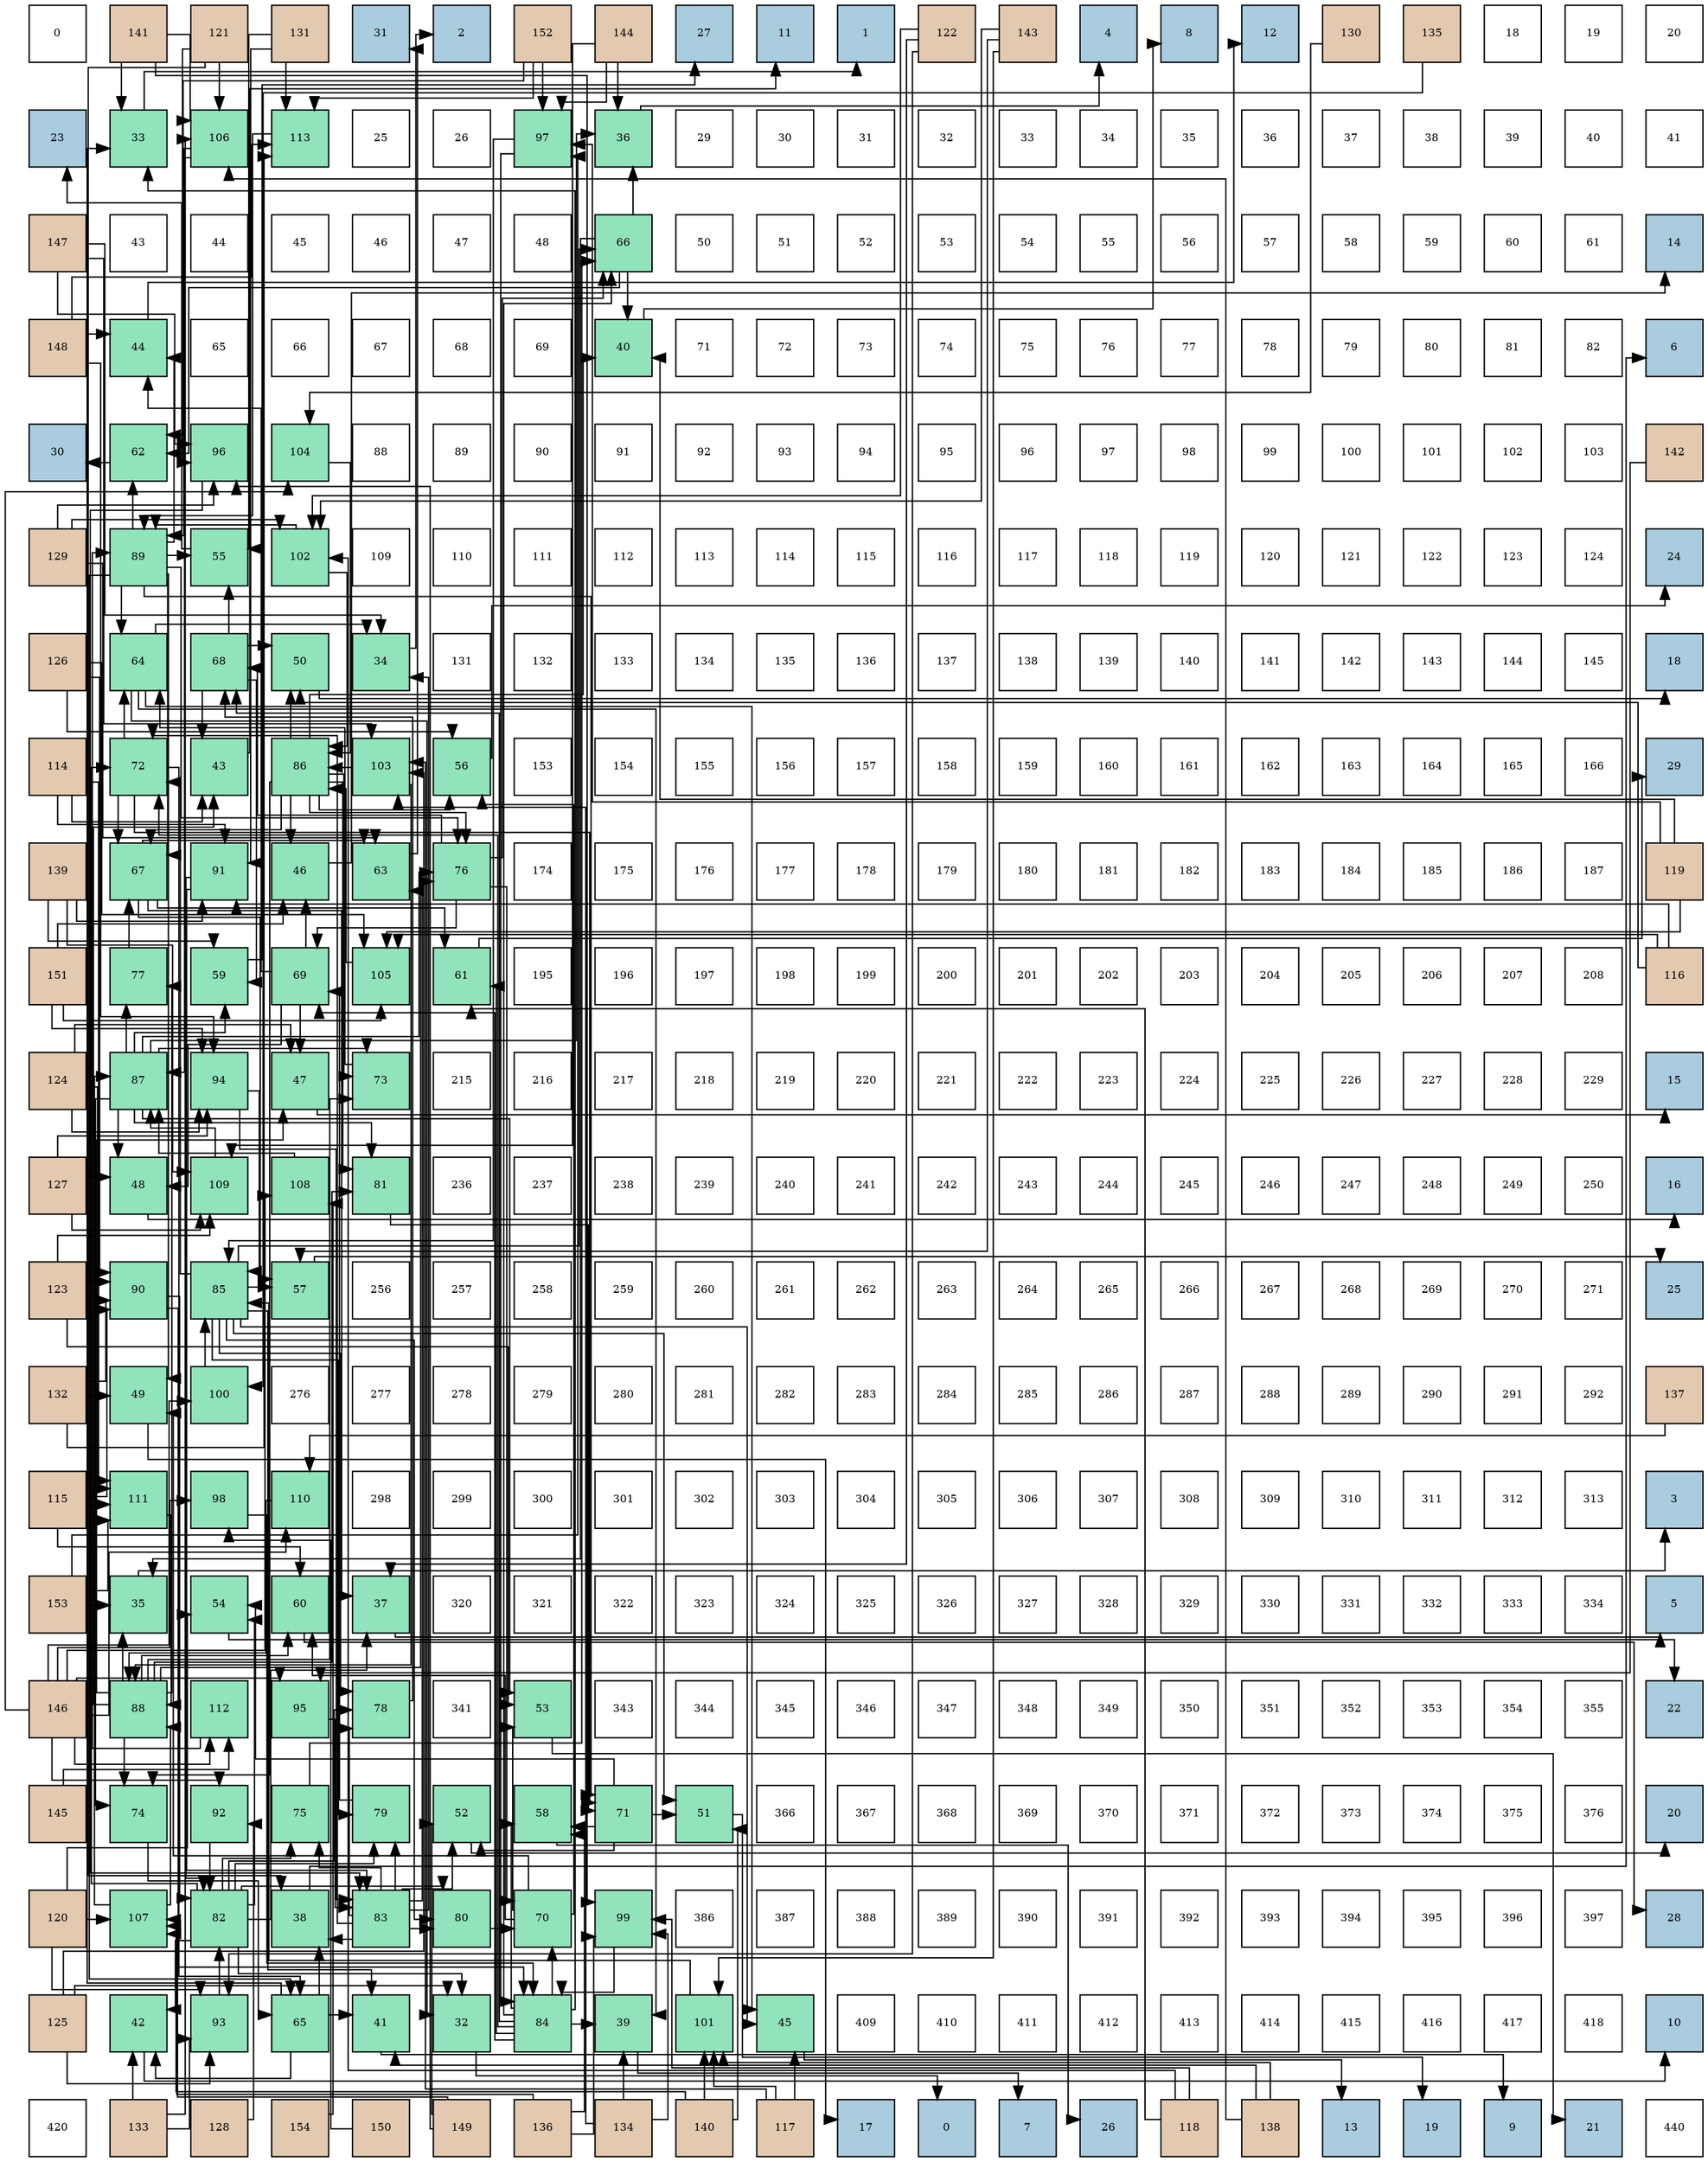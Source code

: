 digraph layout{
 rankdir=TB;
 splines=ortho;
 node [style=filled shape=square fixedsize=true width=0.6];
0[label="0", fontsize=8, fillcolor="#ffffff"];
1[label="141", fontsize=8, fillcolor="#e3c9af"];
2[label="121", fontsize=8, fillcolor="#e3c9af"];
3[label="131", fontsize=8, fillcolor="#e3c9af"];
4[label="31", fontsize=8, fillcolor="#a9ccde"];
5[label="2", fontsize=8, fillcolor="#a9ccde"];
6[label="152", fontsize=8, fillcolor="#e3c9af"];
7[label="144", fontsize=8, fillcolor="#e3c9af"];
8[label="27", fontsize=8, fillcolor="#a9ccde"];
9[label="11", fontsize=8, fillcolor="#a9ccde"];
10[label="1", fontsize=8, fillcolor="#a9ccde"];
11[label="122", fontsize=8, fillcolor="#e3c9af"];
12[label="143", fontsize=8, fillcolor="#e3c9af"];
13[label="4", fontsize=8, fillcolor="#a9ccde"];
14[label="8", fontsize=8, fillcolor="#a9ccde"];
15[label="12", fontsize=8, fillcolor="#a9ccde"];
16[label="130", fontsize=8, fillcolor="#e3c9af"];
17[label="135", fontsize=8, fillcolor="#e3c9af"];
18[label="18", fontsize=8, fillcolor="#ffffff"];
19[label="19", fontsize=8, fillcolor="#ffffff"];
20[label="20", fontsize=8, fillcolor="#ffffff"];
21[label="23", fontsize=8, fillcolor="#a9ccde"];
22[label="33", fontsize=8, fillcolor="#91e3bb"];
23[label="106", fontsize=8, fillcolor="#91e3bb"];
24[label="113", fontsize=8, fillcolor="#91e3bb"];
25[label="25", fontsize=8, fillcolor="#ffffff"];
26[label="26", fontsize=8, fillcolor="#ffffff"];
27[label="97", fontsize=8, fillcolor="#91e3bb"];
28[label="36", fontsize=8, fillcolor="#91e3bb"];
29[label="29", fontsize=8, fillcolor="#ffffff"];
30[label="30", fontsize=8, fillcolor="#ffffff"];
31[label="31", fontsize=8, fillcolor="#ffffff"];
32[label="32", fontsize=8, fillcolor="#ffffff"];
33[label="33", fontsize=8, fillcolor="#ffffff"];
34[label="34", fontsize=8, fillcolor="#ffffff"];
35[label="35", fontsize=8, fillcolor="#ffffff"];
36[label="36", fontsize=8, fillcolor="#ffffff"];
37[label="37", fontsize=8, fillcolor="#ffffff"];
38[label="38", fontsize=8, fillcolor="#ffffff"];
39[label="39", fontsize=8, fillcolor="#ffffff"];
40[label="40", fontsize=8, fillcolor="#ffffff"];
41[label="41", fontsize=8, fillcolor="#ffffff"];
42[label="147", fontsize=8, fillcolor="#e3c9af"];
43[label="43", fontsize=8, fillcolor="#ffffff"];
44[label="44", fontsize=8, fillcolor="#ffffff"];
45[label="45", fontsize=8, fillcolor="#ffffff"];
46[label="46", fontsize=8, fillcolor="#ffffff"];
47[label="47", fontsize=8, fillcolor="#ffffff"];
48[label="48", fontsize=8, fillcolor="#ffffff"];
49[label="66", fontsize=8, fillcolor="#91e3bb"];
50[label="50", fontsize=8, fillcolor="#ffffff"];
51[label="51", fontsize=8, fillcolor="#ffffff"];
52[label="52", fontsize=8, fillcolor="#ffffff"];
53[label="53", fontsize=8, fillcolor="#ffffff"];
54[label="54", fontsize=8, fillcolor="#ffffff"];
55[label="55", fontsize=8, fillcolor="#ffffff"];
56[label="56", fontsize=8, fillcolor="#ffffff"];
57[label="57", fontsize=8, fillcolor="#ffffff"];
58[label="58", fontsize=8, fillcolor="#ffffff"];
59[label="59", fontsize=8, fillcolor="#ffffff"];
60[label="60", fontsize=8, fillcolor="#ffffff"];
61[label="61", fontsize=8, fillcolor="#ffffff"];
62[label="14", fontsize=8, fillcolor="#a9ccde"];
63[label="148", fontsize=8, fillcolor="#e3c9af"];
64[label="44", fontsize=8, fillcolor="#91e3bb"];
65[label="65", fontsize=8, fillcolor="#ffffff"];
66[label="66", fontsize=8, fillcolor="#ffffff"];
67[label="67", fontsize=8, fillcolor="#ffffff"];
68[label="68", fontsize=8, fillcolor="#ffffff"];
69[label="69", fontsize=8, fillcolor="#ffffff"];
70[label="40", fontsize=8, fillcolor="#91e3bb"];
71[label="71", fontsize=8, fillcolor="#ffffff"];
72[label="72", fontsize=8, fillcolor="#ffffff"];
73[label="73", fontsize=8, fillcolor="#ffffff"];
74[label="74", fontsize=8, fillcolor="#ffffff"];
75[label="75", fontsize=8, fillcolor="#ffffff"];
76[label="76", fontsize=8, fillcolor="#ffffff"];
77[label="77", fontsize=8, fillcolor="#ffffff"];
78[label="78", fontsize=8, fillcolor="#ffffff"];
79[label="79", fontsize=8, fillcolor="#ffffff"];
80[label="80", fontsize=8, fillcolor="#ffffff"];
81[label="81", fontsize=8, fillcolor="#ffffff"];
82[label="82", fontsize=8, fillcolor="#ffffff"];
83[label="6", fontsize=8, fillcolor="#a9ccde"];
84[label="30", fontsize=8, fillcolor="#a9ccde"];
85[label="62", fontsize=8, fillcolor="#91e3bb"];
86[label="96", fontsize=8, fillcolor="#91e3bb"];
87[label="104", fontsize=8, fillcolor="#91e3bb"];
88[label="88", fontsize=8, fillcolor="#ffffff"];
89[label="89", fontsize=8, fillcolor="#ffffff"];
90[label="90", fontsize=8, fillcolor="#ffffff"];
91[label="91", fontsize=8, fillcolor="#ffffff"];
92[label="92", fontsize=8, fillcolor="#ffffff"];
93[label="93", fontsize=8, fillcolor="#ffffff"];
94[label="94", fontsize=8, fillcolor="#ffffff"];
95[label="95", fontsize=8, fillcolor="#ffffff"];
96[label="96", fontsize=8, fillcolor="#ffffff"];
97[label="97", fontsize=8, fillcolor="#ffffff"];
98[label="98", fontsize=8, fillcolor="#ffffff"];
99[label="99", fontsize=8, fillcolor="#ffffff"];
100[label="100", fontsize=8, fillcolor="#ffffff"];
101[label="101", fontsize=8, fillcolor="#ffffff"];
102[label="102", fontsize=8, fillcolor="#ffffff"];
103[label="103", fontsize=8, fillcolor="#ffffff"];
104[label="142", fontsize=8, fillcolor="#e3c9af"];
105[label="129", fontsize=8, fillcolor="#e3c9af"];
106[label="89", fontsize=8, fillcolor="#91e3bb"];
107[label="55", fontsize=8, fillcolor="#91e3bb"];
108[label="102", fontsize=8, fillcolor="#91e3bb"];
109[label="109", fontsize=8, fillcolor="#ffffff"];
110[label="110", fontsize=8, fillcolor="#ffffff"];
111[label="111", fontsize=8, fillcolor="#ffffff"];
112[label="112", fontsize=8, fillcolor="#ffffff"];
113[label="113", fontsize=8, fillcolor="#ffffff"];
114[label="114", fontsize=8, fillcolor="#ffffff"];
115[label="115", fontsize=8, fillcolor="#ffffff"];
116[label="116", fontsize=8, fillcolor="#ffffff"];
117[label="117", fontsize=8, fillcolor="#ffffff"];
118[label="118", fontsize=8, fillcolor="#ffffff"];
119[label="119", fontsize=8, fillcolor="#ffffff"];
120[label="120", fontsize=8, fillcolor="#ffffff"];
121[label="121", fontsize=8, fillcolor="#ffffff"];
122[label="122", fontsize=8, fillcolor="#ffffff"];
123[label="123", fontsize=8, fillcolor="#ffffff"];
124[label="124", fontsize=8, fillcolor="#ffffff"];
125[label="24", fontsize=8, fillcolor="#a9ccde"];
126[label="126", fontsize=8, fillcolor="#e3c9af"];
127[label="64", fontsize=8, fillcolor="#91e3bb"];
128[label="68", fontsize=8, fillcolor="#91e3bb"];
129[label="50", fontsize=8, fillcolor="#91e3bb"];
130[label="34", fontsize=8, fillcolor="#91e3bb"];
131[label="131", fontsize=8, fillcolor="#ffffff"];
132[label="132", fontsize=8, fillcolor="#ffffff"];
133[label="133", fontsize=8, fillcolor="#ffffff"];
134[label="134", fontsize=8, fillcolor="#ffffff"];
135[label="135", fontsize=8, fillcolor="#ffffff"];
136[label="136", fontsize=8, fillcolor="#ffffff"];
137[label="137", fontsize=8, fillcolor="#ffffff"];
138[label="138", fontsize=8, fillcolor="#ffffff"];
139[label="139", fontsize=8, fillcolor="#ffffff"];
140[label="140", fontsize=8, fillcolor="#ffffff"];
141[label="141", fontsize=8, fillcolor="#ffffff"];
142[label="142", fontsize=8, fillcolor="#ffffff"];
143[label="143", fontsize=8, fillcolor="#ffffff"];
144[label="144", fontsize=8, fillcolor="#ffffff"];
145[label="145", fontsize=8, fillcolor="#ffffff"];
146[label="18", fontsize=8, fillcolor="#a9ccde"];
147[label="114", fontsize=8, fillcolor="#e3c9af"];
148[label="72", fontsize=8, fillcolor="#91e3bb"];
149[label="43", fontsize=8, fillcolor="#91e3bb"];
150[label="86", fontsize=8, fillcolor="#91e3bb"];
151[label="103", fontsize=8, fillcolor="#91e3bb"];
152[label="56", fontsize=8, fillcolor="#91e3bb"];
153[label="153", fontsize=8, fillcolor="#ffffff"];
154[label="154", fontsize=8, fillcolor="#ffffff"];
155[label="155", fontsize=8, fillcolor="#ffffff"];
156[label="156", fontsize=8, fillcolor="#ffffff"];
157[label="157", fontsize=8, fillcolor="#ffffff"];
158[label="158", fontsize=8, fillcolor="#ffffff"];
159[label="159", fontsize=8, fillcolor="#ffffff"];
160[label="160", fontsize=8, fillcolor="#ffffff"];
161[label="161", fontsize=8, fillcolor="#ffffff"];
162[label="162", fontsize=8, fillcolor="#ffffff"];
163[label="163", fontsize=8, fillcolor="#ffffff"];
164[label="164", fontsize=8, fillcolor="#ffffff"];
165[label="165", fontsize=8, fillcolor="#ffffff"];
166[label="166", fontsize=8, fillcolor="#ffffff"];
167[label="29", fontsize=8, fillcolor="#a9ccde"];
168[label="139", fontsize=8, fillcolor="#e3c9af"];
169[label="67", fontsize=8, fillcolor="#91e3bb"];
170[label="91", fontsize=8, fillcolor="#91e3bb"];
171[label="46", fontsize=8, fillcolor="#91e3bb"];
172[label="63", fontsize=8, fillcolor="#91e3bb"];
173[label="76", fontsize=8, fillcolor="#91e3bb"];
174[label="174", fontsize=8, fillcolor="#ffffff"];
175[label="175", fontsize=8, fillcolor="#ffffff"];
176[label="176", fontsize=8, fillcolor="#ffffff"];
177[label="177", fontsize=8, fillcolor="#ffffff"];
178[label="178", fontsize=8, fillcolor="#ffffff"];
179[label="179", fontsize=8, fillcolor="#ffffff"];
180[label="180", fontsize=8, fillcolor="#ffffff"];
181[label="181", fontsize=8, fillcolor="#ffffff"];
182[label="182", fontsize=8, fillcolor="#ffffff"];
183[label="183", fontsize=8, fillcolor="#ffffff"];
184[label="184", fontsize=8, fillcolor="#ffffff"];
185[label="185", fontsize=8, fillcolor="#ffffff"];
186[label="186", fontsize=8, fillcolor="#ffffff"];
187[label="187", fontsize=8, fillcolor="#ffffff"];
188[label="119", fontsize=8, fillcolor="#e3c9af"];
189[label="151", fontsize=8, fillcolor="#e3c9af"];
190[label="77", fontsize=8, fillcolor="#91e3bb"];
191[label="59", fontsize=8, fillcolor="#91e3bb"];
192[label="69", fontsize=8, fillcolor="#91e3bb"];
193[label="105", fontsize=8, fillcolor="#91e3bb"];
194[label="61", fontsize=8, fillcolor="#91e3bb"];
195[label="195", fontsize=8, fillcolor="#ffffff"];
196[label="196", fontsize=8, fillcolor="#ffffff"];
197[label="197", fontsize=8, fillcolor="#ffffff"];
198[label="198", fontsize=8, fillcolor="#ffffff"];
199[label="199", fontsize=8, fillcolor="#ffffff"];
200[label="200", fontsize=8, fillcolor="#ffffff"];
201[label="201", fontsize=8, fillcolor="#ffffff"];
202[label="202", fontsize=8, fillcolor="#ffffff"];
203[label="203", fontsize=8, fillcolor="#ffffff"];
204[label="204", fontsize=8, fillcolor="#ffffff"];
205[label="205", fontsize=8, fillcolor="#ffffff"];
206[label="206", fontsize=8, fillcolor="#ffffff"];
207[label="207", fontsize=8, fillcolor="#ffffff"];
208[label="208", fontsize=8, fillcolor="#ffffff"];
209[label="116", fontsize=8, fillcolor="#e3c9af"];
210[label="124", fontsize=8, fillcolor="#e3c9af"];
211[label="87", fontsize=8, fillcolor="#91e3bb"];
212[label="94", fontsize=8, fillcolor="#91e3bb"];
213[label="47", fontsize=8, fillcolor="#91e3bb"];
214[label="73", fontsize=8, fillcolor="#91e3bb"];
215[label="215", fontsize=8, fillcolor="#ffffff"];
216[label="216", fontsize=8, fillcolor="#ffffff"];
217[label="217", fontsize=8, fillcolor="#ffffff"];
218[label="218", fontsize=8, fillcolor="#ffffff"];
219[label="219", fontsize=8, fillcolor="#ffffff"];
220[label="220", fontsize=8, fillcolor="#ffffff"];
221[label="221", fontsize=8, fillcolor="#ffffff"];
222[label="222", fontsize=8, fillcolor="#ffffff"];
223[label="223", fontsize=8, fillcolor="#ffffff"];
224[label="224", fontsize=8, fillcolor="#ffffff"];
225[label="225", fontsize=8, fillcolor="#ffffff"];
226[label="226", fontsize=8, fillcolor="#ffffff"];
227[label="227", fontsize=8, fillcolor="#ffffff"];
228[label="228", fontsize=8, fillcolor="#ffffff"];
229[label="229", fontsize=8, fillcolor="#ffffff"];
230[label="15", fontsize=8, fillcolor="#a9ccde"];
231[label="127", fontsize=8, fillcolor="#e3c9af"];
232[label="48", fontsize=8, fillcolor="#91e3bb"];
233[label="109", fontsize=8, fillcolor="#91e3bb"];
234[label="108", fontsize=8, fillcolor="#91e3bb"];
235[label="81", fontsize=8, fillcolor="#91e3bb"];
236[label="236", fontsize=8, fillcolor="#ffffff"];
237[label="237", fontsize=8, fillcolor="#ffffff"];
238[label="238", fontsize=8, fillcolor="#ffffff"];
239[label="239", fontsize=8, fillcolor="#ffffff"];
240[label="240", fontsize=8, fillcolor="#ffffff"];
241[label="241", fontsize=8, fillcolor="#ffffff"];
242[label="242", fontsize=8, fillcolor="#ffffff"];
243[label="243", fontsize=8, fillcolor="#ffffff"];
244[label="244", fontsize=8, fillcolor="#ffffff"];
245[label="245", fontsize=8, fillcolor="#ffffff"];
246[label="246", fontsize=8, fillcolor="#ffffff"];
247[label="247", fontsize=8, fillcolor="#ffffff"];
248[label="248", fontsize=8, fillcolor="#ffffff"];
249[label="249", fontsize=8, fillcolor="#ffffff"];
250[label="250", fontsize=8, fillcolor="#ffffff"];
251[label="16", fontsize=8, fillcolor="#a9ccde"];
252[label="123", fontsize=8, fillcolor="#e3c9af"];
253[label="90", fontsize=8, fillcolor="#91e3bb"];
254[label="85", fontsize=8, fillcolor="#91e3bb"];
255[label="57", fontsize=8, fillcolor="#91e3bb"];
256[label="256", fontsize=8, fillcolor="#ffffff"];
257[label="257", fontsize=8, fillcolor="#ffffff"];
258[label="258", fontsize=8, fillcolor="#ffffff"];
259[label="259", fontsize=8, fillcolor="#ffffff"];
260[label="260", fontsize=8, fillcolor="#ffffff"];
261[label="261", fontsize=8, fillcolor="#ffffff"];
262[label="262", fontsize=8, fillcolor="#ffffff"];
263[label="263", fontsize=8, fillcolor="#ffffff"];
264[label="264", fontsize=8, fillcolor="#ffffff"];
265[label="265", fontsize=8, fillcolor="#ffffff"];
266[label="266", fontsize=8, fillcolor="#ffffff"];
267[label="267", fontsize=8, fillcolor="#ffffff"];
268[label="268", fontsize=8, fillcolor="#ffffff"];
269[label="269", fontsize=8, fillcolor="#ffffff"];
270[label="270", fontsize=8, fillcolor="#ffffff"];
271[label="271", fontsize=8, fillcolor="#ffffff"];
272[label="25", fontsize=8, fillcolor="#a9ccde"];
273[label="132", fontsize=8, fillcolor="#e3c9af"];
274[label="49", fontsize=8, fillcolor="#91e3bb"];
275[label="100", fontsize=8, fillcolor="#91e3bb"];
276[label="276", fontsize=8, fillcolor="#ffffff"];
277[label="277", fontsize=8, fillcolor="#ffffff"];
278[label="278", fontsize=8, fillcolor="#ffffff"];
279[label="279", fontsize=8, fillcolor="#ffffff"];
280[label="280", fontsize=8, fillcolor="#ffffff"];
281[label="281", fontsize=8, fillcolor="#ffffff"];
282[label="282", fontsize=8, fillcolor="#ffffff"];
283[label="283", fontsize=8, fillcolor="#ffffff"];
284[label="284", fontsize=8, fillcolor="#ffffff"];
285[label="285", fontsize=8, fillcolor="#ffffff"];
286[label="286", fontsize=8, fillcolor="#ffffff"];
287[label="287", fontsize=8, fillcolor="#ffffff"];
288[label="288", fontsize=8, fillcolor="#ffffff"];
289[label="289", fontsize=8, fillcolor="#ffffff"];
290[label="290", fontsize=8, fillcolor="#ffffff"];
291[label="291", fontsize=8, fillcolor="#ffffff"];
292[label="292", fontsize=8, fillcolor="#ffffff"];
293[label="137", fontsize=8, fillcolor="#e3c9af"];
294[label="115", fontsize=8, fillcolor="#e3c9af"];
295[label="111", fontsize=8, fillcolor="#91e3bb"];
296[label="98", fontsize=8, fillcolor="#91e3bb"];
297[label="110", fontsize=8, fillcolor="#91e3bb"];
298[label="298", fontsize=8, fillcolor="#ffffff"];
299[label="299", fontsize=8, fillcolor="#ffffff"];
300[label="300", fontsize=8, fillcolor="#ffffff"];
301[label="301", fontsize=8, fillcolor="#ffffff"];
302[label="302", fontsize=8, fillcolor="#ffffff"];
303[label="303", fontsize=8, fillcolor="#ffffff"];
304[label="304", fontsize=8, fillcolor="#ffffff"];
305[label="305", fontsize=8, fillcolor="#ffffff"];
306[label="306", fontsize=8, fillcolor="#ffffff"];
307[label="307", fontsize=8, fillcolor="#ffffff"];
308[label="308", fontsize=8, fillcolor="#ffffff"];
309[label="309", fontsize=8, fillcolor="#ffffff"];
310[label="310", fontsize=8, fillcolor="#ffffff"];
311[label="311", fontsize=8, fillcolor="#ffffff"];
312[label="312", fontsize=8, fillcolor="#ffffff"];
313[label="313", fontsize=8, fillcolor="#ffffff"];
314[label="3", fontsize=8, fillcolor="#a9ccde"];
315[label="153", fontsize=8, fillcolor="#e3c9af"];
316[label="35", fontsize=8, fillcolor="#91e3bb"];
317[label="54", fontsize=8, fillcolor="#91e3bb"];
318[label="60", fontsize=8, fillcolor="#91e3bb"];
319[label="37", fontsize=8, fillcolor="#91e3bb"];
320[label="320", fontsize=8, fillcolor="#ffffff"];
321[label="321", fontsize=8, fillcolor="#ffffff"];
322[label="322", fontsize=8, fillcolor="#ffffff"];
323[label="323", fontsize=8, fillcolor="#ffffff"];
324[label="324", fontsize=8, fillcolor="#ffffff"];
325[label="325", fontsize=8, fillcolor="#ffffff"];
326[label="326", fontsize=8, fillcolor="#ffffff"];
327[label="327", fontsize=8, fillcolor="#ffffff"];
328[label="328", fontsize=8, fillcolor="#ffffff"];
329[label="329", fontsize=8, fillcolor="#ffffff"];
330[label="330", fontsize=8, fillcolor="#ffffff"];
331[label="331", fontsize=8, fillcolor="#ffffff"];
332[label="332", fontsize=8, fillcolor="#ffffff"];
333[label="333", fontsize=8, fillcolor="#ffffff"];
334[label="334", fontsize=8, fillcolor="#ffffff"];
335[label="5", fontsize=8, fillcolor="#a9ccde"];
336[label="146", fontsize=8, fillcolor="#e3c9af"];
337[label="88", fontsize=8, fillcolor="#91e3bb"];
338[label="112", fontsize=8, fillcolor="#91e3bb"];
339[label="95", fontsize=8, fillcolor="#91e3bb"];
340[label="78", fontsize=8, fillcolor="#91e3bb"];
341[label="341", fontsize=8, fillcolor="#ffffff"];
342[label="53", fontsize=8, fillcolor="#91e3bb"];
343[label="343", fontsize=8, fillcolor="#ffffff"];
344[label="344", fontsize=8, fillcolor="#ffffff"];
345[label="345", fontsize=8, fillcolor="#ffffff"];
346[label="346", fontsize=8, fillcolor="#ffffff"];
347[label="347", fontsize=8, fillcolor="#ffffff"];
348[label="348", fontsize=8, fillcolor="#ffffff"];
349[label="349", fontsize=8, fillcolor="#ffffff"];
350[label="350", fontsize=8, fillcolor="#ffffff"];
351[label="351", fontsize=8, fillcolor="#ffffff"];
352[label="352", fontsize=8, fillcolor="#ffffff"];
353[label="353", fontsize=8, fillcolor="#ffffff"];
354[label="354", fontsize=8, fillcolor="#ffffff"];
355[label="355", fontsize=8, fillcolor="#ffffff"];
356[label="22", fontsize=8, fillcolor="#a9ccde"];
357[label="145", fontsize=8, fillcolor="#e3c9af"];
358[label="74", fontsize=8, fillcolor="#91e3bb"];
359[label="92", fontsize=8, fillcolor="#91e3bb"];
360[label="75", fontsize=8, fillcolor="#91e3bb"];
361[label="79", fontsize=8, fillcolor="#91e3bb"];
362[label="52", fontsize=8, fillcolor="#91e3bb"];
363[label="58", fontsize=8, fillcolor="#91e3bb"];
364[label="71", fontsize=8, fillcolor="#91e3bb"];
365[label="51", fontsize=8, fillcolor="#91e3bb"];
366[label="366", fontsize=8, fillcolor="#ffffff"];
367[label="367", fontsize=8, fillcolor="#ffffff"];
368[label="368", fontsize=8, fillcolor="#ffffff"];
369[label="369", fontsize=8, fillcolor="#ffffff"];
370[label="370", fontsize=8, fillcolor="#ffffff"];
371[label="371", fontsize=8, fillcolor="#ffffff"];
372[label="372", fontsize=8, fillcolor="#ffffff"];
373[label="373", fontsize=8, fillcolor="#ffffff"];
374[label="374", fontsize=8, fillcolor="#ffffff"];
375[label="375", fontsize=8, fillcolor="#ffffff"];
376[label="376", fontsize=8, fillcolor="#ffffff"];
377[label="20", fontsize=8, fillcolor="#a9ccde"];
378[label="120", fontsize=8, fillcolor="#e3c9af"];
379[label="107", fontsize=8, fillcolor="#91e3bb"];
380[label="82", fontsize=8, fillcolor="#91e3bb"];
381[label="38", fontsize=8, fillcolor="#91e3bb"];
382[label="83", fontsize=8, fillcolor="#91e3bb"];
383[label="80", fontsize=8, fillcolor="#91e3bb"];
384[label="70", fontsize=8, fillcolor="#91e3bb"];
385[label="99", fontsize=8, fillcolor="#91e3bb"];
386[label="386", fontsize=8, fillcolor="#ffffff"];
387[label="387", fontsize=8, fillcolor="#ffffff"];
388[label="388", fontsize=8, fillcolor="#ffffff"];
389[label="389", fontsize=8, fillcolor="#ffffff"];
390[label="390", fontsize=8, fillcolor="#ffffff"];
391[label="391", fontsize=8, fillcolor="#ffffff"];
392[label="392", fontsize=8, fillcolor="#ffffff"];
393[label="393", fontsize=8, fillcolor="#ffffff"];
394[label="394", fontsize=8, fillcolor="#ffffff"];
395[label="395", fontsize=8, fillcolor="#ffffff"];
396[label="396", fontsize=8, fillcolor="#ffffff"];
397[label="397", fontsize=8, fillcolor="#ffffff"];
398[label="28", fontsize=8, fillcolor="#a9ccde"];
399[label="125", fontsize=8, fillcolor="#e3c9af"];
400[label="42", fontsize=8, fillcolor="#91e3bb"];
401[label="93", fontsize=8, fillcolor="#91e3bb"];
402[label="65", fontsize=8, fillcolor="#91e3bb"];
403[label="41", fontsize=8, fillcolor="#91e3bb"];
404[label="32", fontsize=8, fillcolor="#91e3bb"];
405[label="84", fontsize=8, fillcolor="#91e3bb"];
406[label="39", fontsize=8, fillcolor="#91e3bb"];
407[label="101", fontsize=8, fillcolor="#91e3bb"];
408[label="45", fontsize=8, fillcolor="#91e3bb"];
409[label="409", fontsize=8, fillcolor="#ffffff"];
410[label="410", fontsize=8, fillcolor="#ffffff"];
411[label="411", fontsize=8, fillcolor="#ffffff"];
412[label="412", fontsize=8, fillcolor="#ffffff"];
413[label="413", fontsize=8, fillcolor="#ffffff"];
414[label="414", fontsize=8, fillcolor="#ffffff"];
415[label="415", fontsize=8, fillcolor="#ffffff"];
416[label="416", fontsize=8, fillcolor="#ffffff"];
417[label="417", fontsize=8, fillcolor="#ffffff"];
418[label="418", fontsize=8, fillcolor="#ffffff"];
419[label="10", fontsize=8, fillcolor="#a9ccde"];
420[label="420", fontsize=8, fillcolor="#ffffff"];
421[label="133", fontsize=8, fillcolor="#e3c9af"];
422[label="128", fontsize=8, fillcolor="#e3c9af"];
423[label="154", fontsize=8, fillcolor="#e3c9af"];
424[label="150", fontsize=8, fillcolor="#e3c9af"];
425[label="149", fontsize=8, fillcolor="#e3c9af"];
426[label="136", fontsize=8, fillcolor="#e3c9af"];
427[label="134", fontsize=8, fillcolor="#e3c9af"];
428[label="140", fontsize=8, fillcolor="#e3c9af"];
429[label="117", fontsize=8, fillcolor="#e3c9af"];
430[label="17", fontsize=8, fillcolor="#a9ccde"];
431[label="0", fontsize=8, fillcolor="#a9ccde"];
432[label="7", fontsize=8, fillcolor="#a9ccde"];
433[label="26", fontsize=8, fillcolor="#a9ccde"];
434[label="118", fontsize=8, fillcolor="#e3c9af"];
435[label="138", fontsize=8, fillcolor="#e3c9af"];
436[label="13", fontsize=8, fillcolor="#a9ccde"];
437[label="19", fontsize=8, fillcolor="#a9ccde"];
438[label="9", fontsize=8, fillcolor="#a9ccde"];
439[label="21", fontsize=8, fillcolor="#a9ccde"];
440[label="440", fontsize=8, fillcolor="#ffffff"];
edge [constraint=false, style=vis];404 -> 431;
22 -> 10;
130 -> 5;
316 -> 314;
28 -> 13;
319 -> 335;
381 -> 83;
406 -> 432;
70 -> 14;
403 -> 438;
400 -> 419;
149 -> 9;
64 -> 15;
408 -> 436;
171 -> 62;
213 -> 230;
232 -> 251;
274 -> 430;
129 -> 146;
365 -> 437;
362 -> 377;
342 -> 439;
317 -> 356;
107 -> 21;
152 -> 125;
255 -> 272;
363 -> 433;
191 -> 8;
318 -> 398;
194 -> 167;
85 -> 84;
172 -> 4;
127 -> 404;
127 -> 130;
127 -> 406;
127 -> 408;
402 -> 22;
402 -> 381;
402 -> 403;
402 -> 400;
49 -> 316;
49 -> 28;
49 -> 70;
49 -> 85;
169 -> 319;
169 -> 255;
169 -> 194;
169 -> 172;
128 -> 149;
128 -> 129;
128 -> 107;
128 -> 191;
192 -> 64;
192 -> 171;
192 -> 213;
192 -> 232;
384 -> 274;
384 -> 342;
384 -> 152;
384 -> 318;
364 -> 365;
364 -> 362;
364 -> 317;
364 -> 363;
148 -> 127;
148 -> 402;
148 -> 169;
148 -> 364;
214 -> 127;
358 -> 402;
360 -> 49;
173 -> 49;
173 -> 128;
173 -> 192;
173 -> 384;
190 -> 169;
340 -> 128;
361 -> 192;
383 -> 384;
235 -> 364;
380 -> 404;
380 -> 319;
380 -> 400;
380 -> 317;
380 -> 148;
380 -> 360;
380 -> 340;
380 -> 361;
380 -> 383;
382 -> 130;
382 -> 381;
382 -> 362;
382 -> 172;
382 -> 148;
382 -> 360;
382 -> 340;
382 -> 361;
382 -> 383;
405 -> 22;
405 -> 406;
405 -> 363;
405 -> 194;
405 -> 49;
405 -> 128;
405 -> 192;
405 -> 384;
405 -> 148;
254 -> 403;
254 -> 408;
254 -> 365;
254 -> 255;
254 -> 49;
254 -> 148;
254 -> 340;
254 -> 361;
254 -> 383;
150 -> 70;
150 -> 171;
150 -> 129;
150 -> 152;
150 -> 169;
150 -> 214;
150 -> 358;
150 -> 173;
150 -> 235;
211 -> 28;
211 -> 232;
211 -> 342;
211 -> 191;
211 -> 214;
211 -> 358;
211 -> 173;
211 -> 190;
211 -> 235;
337 -> 316;
337 -> 149;
337 -> 213;
337 -> 318;
337 -> 214;
337 -> 358;
337 -> 173;
337 -> 190;
337 -> 235;
106 -> 64;
106 -> 274;
106 -> 107;
106 -> 85;
106 -> 127;
106 -> 402;
106 -> 169;
106 -> 364;
106 -> 173;
253 -> 380;
253 -> 405;
170 -> 380;
170 -> 382;
359 -> 380;
401 -> 380;
212 -> 382;
212 -> 254;
339 -> 382;
86 -> 382;
27 -> 405;
27 -> 254;
296 -> 405;
385 -> 405;
275 -> 254;
407 -> 254;
108 -> 150;
108 -> 106;
151 -> 150;
151 -> 337;
87 -> 150;
193 -> 150;
23 -> 211;
23 -> 106;
379 -> 211;
379 -> 337;
234 -> 211;
233 -> 211;
297 -> 337;
295 -> 337;
338 -> 106;
24 -> 106;
147 -> 149;
147 -> 170;
147 -> 295;
294 -> 318;
294 -> 253;
294 -> 295;
209 -> 129;
209 -> 170;
209 -> 193;
429 -> 408;
429 -> 407;
429 -> 151;
434 -> 194;
434 -> 385;
434 -> 108;
188 -> 70;
188 -> 27;
188 -> 193;
378 -> 317;
378 -> 401;
378 -> 379;
2 -> 381;
2 -> 86;
2 -> 23;
11 -> 319;
11 -> 401;
11 -> 108;
252 -> 342;
252 -> 253;
252 -> 233;
210 -> 213;
210 -> 212;
210 -> 295;
399 -> 404;
399 -> 401;
399 -> 151;
126 -> 152;
126 -> 253;
126 -> 193;
231 -> 232;
231 -> 212;
231 -> 233;
422 -> 359;
105 -> 172;
105 -> 86;
105 -> 108;
16 -> 87;
3 -> 107;
3 -> 170;
3 -> 24;
273 -> 274;
273 -> 253;
273 -> 24;
421 -> 400;
421 -> 401;
421 -> 23;
427 -> 406;
427 -> 385;
427 -> 151;
17 -> 275;
426 -> 363;
426 -> 385;
426 -> 379;
293 -> 297;
435 -> 403;
435 -> 407;
435 -> 23;
168 -> 191;
168 -> 170;
168 -> 233;
428 -> 365;
428 -> 407;
428 -> 379;
1 -> 22;
1 -> 385;
1 -> 23;
104 -> 339;
12 -> 255;
12 -> 407;
12 -> 108;
7 -> 28;
7 -> 27;
7 -> 233;
357 -> 338;
336 -> 359;
336 -> 339;
336 -> 296;
336 -> 275;
336 -> 87;
336 -> 234;
336 -> 297;
336 -> 338;
42 -> 130;
42 -> 86;
42 -> 151;
63 -> 64;
63 -> 212;
63 -> 24;
425 -> 362;
425 -> 86;
425 -> 379;
424 -> 296;
189 -> 171;
189 -> 212;
189 -> 193;
6 -> 85;
6 -> 27;
6 -> 24;
315 -> 316;
315 -> 27;
315 -> 295;
423 -> 234;
edge [constraint=true, style=invis];
0 -> 21 -> 42 -> 63 -> 84 -> 105 -> 126 -> 147 -> 168 -> 189 -> 210 -> 231 -> 252 -> 273 -> 294 -> 315 -> 336 -> 357 -> 378 -> 399 -> 420;
1 -> 22 -> 43 -> 64 -> 85 -> 106 -> 127 -> 148 -> 169 -> 190 -> 211 -> 232 -> 253 -> 274 -> 295 -> 316 -> 337 -> 358 -> 379 -> 400 -> 421;
2 -> 23 -> 44 -> 65 -> 86 -> 107 -> 128 -> 149 -> 170 -> 191 -> 212 -> 233 -> 254 -> 275 -> 296 -> 317 -> 338 -> 359 -> 380 -> 401 -> 422;
3 -> 24 -> 45 -> 66 -> 87 -> 108 -> 129 -> 150 -> 171 -> 192 -> 213 -> 234 -> 255 -> 276 -> 297 -> 318 -> 339 -> 360 -> 381 -> 402 -> 423;
4 -> 25 -> 46 -> 67 -> 88 -> 109 -> 130 -> 151 -> 172 -> 193 -> 214 -> 235 -> 256 -> 277 -> 298 -> 319 -> 340 -> 361 -> 382 -> 403 -> 424;
5 -> 26 -> 47 -> 68 -> 89 -> 110 -> 131 -> 152 -> 173 -> 194 -> 215 -> 236 -> 257 -> 278 -> 299 -> 320 -> 341 -> 362 -> 383 -> 404 -> 425;
6 -> 27 -> 48 -> 69 -> 90 -> 111 -> 132 -> 153 -> 174 -> 195 -> 216 -> 237 -> 258 -> 279 -> 300 -> 321 -> 342 -> 363 -> 384 -> 405 -> 426;
7 -> 28 -> 49 -> 70 -> 91 -> 112 -> 133 -> 154 -> 175 -> 196 -> 217 -> 238 -> 259 -> 280 -> 301 -> 322 -> 343 -> 364 -> 385 -> 406 -> 427;
8 -> 29 -> 50 -> 71 -> 92 -> 113 -> 134 -> 155 -> 176 -> 197 -> 218 -> 239 -> 260 -> 281 -> 302 -> 323 -> 344 -> 365 -> 386 -> 407 -> 428;
9 -> 30 -> 51 -> 72 -> 93 -> 114 -> 135 -> 156 -> 177 -> 198 -> 219 -> 240 -> 261 -> 282 -> 303 -> 324 -> 345 -> 366 -> 387 -> 408 -> 429;
10 -> 31 -> 52 -> 73 -> 94 -> 115 -> 136 -> 157 -> 178 -> 199 -> 220 -> 241 -> 262 -> 283 -> 304 -> 325 -> 346 -> 367 -> 388 -> 409 -> 430;
11 -> 32 -> 53 -> 74 -> 95 -> 116 -> 137 -> 158 -> 179 -> 200 -> 221 -> 242 -> 263 -> 284 -> 305 -> 326 -> 347 -> 368 -> 389 -> 410 -> 431;
12 -> 33 -> 54 -> 75 -> 96 -> 117 -> 138 -> 159 -> 180 -> 201 -> 222 -> 243 -> 264 -> 285 -> 306 -> 327 -> 348 -> 369 -> 390 -> 411 -> 432;
13 -> 34 -> 55 -> 76 -> 97 -> 118 -> 139 -> 160 -> 181 -> 202 -> 223 -> 244 -> 265 -> 286 -> 307 -> 328 -> 349 -> 370 -> 391 -> 412 -> 433;
14 -> 35 -> 56 -> 77 -> 98 -> 119 -> 140 -> 161 -> 182 -> 203 -> 224 -> 245 -> 266 -> 287 -> 308 -> 329 -> 350 -> 371 -> 392 -> 413 -> 434;
15 -> 36 -> 57 -> 78 -> 99 -> 120 -> 141 -> 162 -> 183 -> 204 -> 225 -> 246 -> 267 -> 288 -> 309 -> 330 -> 351 -> 372 -> 393 -> 414 -> 435;
16 -> 37 -> 58 -> 79 -> 100 -> 121 -> 142 -> 163 -> 184 -> 205 -> 226 -> 247 -> 268 -> 289 -> 310 -> 331 -> 352 -> 373 -> 394 -> 415 -> 436;
17 -> 38 -> 59 -> 80 -> 101 -> 122 -> 143 -> 164 -> 185 -> 206 -> 227 -> 248 -> 269 -> 290 -> 311 -> 332 -> 353 -> 374 -> 395 -> 416 -> 437;
18 -> 39 -> 60 -> 81 -> 102 -> 123 -> 144 -> 165 -> 186 -> 207 -> 228 -> 249 -> 270 -> 291 -> 312 -> 333 -> 354 -> 375 -> 396 -> 417 -> 438;
19 -> 40 -> 61 -> 82 -> 103 -> 124 -> 145 -> 166 -> 187 -> 208 -> 229 -> 250 -> 271 -> 292 -> 313 -> 334 -> 355 -> 376 -> 397 -> 418 -> 439;
20 -> 41 -> 62 -> 83 -> 104 -> 125 -> 146 -> 167 -> 188 -> 209 -> 230 -> 251 -> 272 -> 293 -> 314 -> 335 -> 356 -> 377 -> 398 -> 419 -> 440;
rank = same {0 -> 1 -> 2 -> 3 -> 4 -> 5 -> 6 -> 7 -> 8 -> 9 -> 10 -> 11 -> 12 -> 13 -> 14 -> 15 -> 16 -> 17 -> 18 -> 19 -> 20};
rank = same {21 -> 22 -> 23 -> 24 -> 25 -> 26 -> 27 -> 28 -> 29 -> 30 -> 31 -> 32 -> 33 -> 34 -> 35 -> 36 -> 37 -> 38 -> 39 -> 40 -> 41};
rank = same {42 -> 43 -> 44 -> 45 -> 46 -> 47 -> 48 -> 49 -> 50 -> 51 -> 52 -> 53 -> 54 -> 55 -> 56 -> 57 -> 58 -> 59 -> 60 -> 61 -> 62};
rank = same {63 -> 64 -> 65 -> 66 -> 67 -> 68 -> 69 -> 70 -> 71 -> 72 -> 73 -> 74 -> 75 -> 76 -> 77 -> 78 -> 79 -> 80 -> 81 -> 82 -> 83};
rank = same {84 -> 85 -> 86 -> 87 -> 88 -> 89 -> 90 -> 91 -> 92 -> 93 -> 94 -> 95 -> 96 -> 97 -> 98 -> 99 -> 100 -> 101 -> 102 -> 103 -> 104};
rank = same {105 -> 106 -> 107 -> 108 -> 109 -> 110 -> 111 -> 112 -> 113 -> 114 -> 115 -> 116 -> 117 -> 118 -> 119 -> 120 -> 121 -> 122 -> 123 -> 124 -> 125};
rank = same {126 -> 127 -> 128 -> 129 -> 130 -> 131 -> 132 -> 133 -> 134 -> 135 -> 136 -> 137 -> 138 -> 139 -> 140 -> 141 -> 142 -> 143 -> 144 -> 145 -> 146};
rank = same {147 -> 148 -> 149 -> 150 -> 151 -> 152 -> 153 -> 154 -> 155 -> 156 -> 157 -> 158 -> 159 -> 160 -> 161 -> 162 -> 163 -> 164 -> 165 -> 166 -> 167};
rank = same {168 -> 169 -> 170 -> 171 -> 172 -> 173 -> 174 -> 175 -> 176 -> 177 -> 178 -> 179 -> 180 -> 181 -> 182 -> 183 -> 184 -> 185 -> 186 -> 187 -> 188};
rank = same {189 -> 190 -> 191 -> 192 -> 193 -> 194 -> 195 -> 196 -> 197 -> 198 -> 199 -> 200 -> 201 -> 202 -> 203 -> 204 -> 205 -> 206 -> 207 -> 208 -> 209};
rank = same {210 -> 211 -> 212 -> 213 -> 214 -> 215 -> 216 -> 217 -> 218 -> 219 -> 220 -> 221 -> 222 -> 223 -> 224 -> 225 -> 226 -> 227 -> 228 -> 229 -> 230};
rank = same {231 -> 232 -> 233 -> 234 -> 235 -> 236 -> 237 -> 238 -> 239 -> 240 -> 241 -> 242 -> 243 -> 244 -> 245 -> 246 -> 247 -> 248 -> 249 -> 250 -> 251};
rank = same {252 -> 253 -> 254 -> 255 -> 256 -> 257 -> 258 -> 259 -> 260 -> 261 -> 262 -> 263 -> 264 -> 265 -> 266 -> 267 -> 268 -> 269 -> 270 -> 271 -> 272};
rank = same {273 -> 274 -> 275 -> 276 -> 277 -> 278 -> 279 -> 280 -> 281 -> 282 -> 283 -> 284 -> 285 -> 286 -> 287 -> 288 -> 289 -> 290 -> 291 -> 292 -> 293};
rank = same {294 -> 295 -> 296 -> 297 -> 298 -> 299 -> 300 -> 301 -> 302 -> 303 -> 304 -> 305 -> 306 -> 307 -> 308 -> 309 -> 310 -> 311 -> 312 -> 313 -> 314};
rank = same {315 -> 316 -> 317 -> 318 -> 319 -> 320 -> 321 -> 322 -> 323 -> 324 -> 325 -> 326 -> 327 -> 328 -> 329 -> 330 -> 331 -> 332 -> 333 -> 334 -> 335};
rank = same {336 -> 337 -> 338 -> 339 -> 340 -> 341 -> 342 -> 343 -> 344 -> 345 -> 346 -> 347 -> 348 -> 349 -> 350 -> 351 -> 352 -> 353 -> 354 -> 355 -> 356};
rank = same {357 -> 358 -> 359 -> 360 -> 361 -> 362 -> 363 -> 364 -> 365 -> 366 -> 367 -> 368 -> 369 -> 370 -> 371 -> 372 -> 373 -> 374 -> 375 -> 376 -> 377};
rank = same {378 -> 379 -> 380 -> 381 -> 382 -> 383 -> 384 -> 385 -> 386 -> 387 -> 388 -> 389 -> 390 -> 391 -> 392 -> 393 -> 394 -> 395 -> 396 -> 397 -> 398};
rank = same {399 -> 400 -> 401 -> 402 -> 403 -> 404 -> 405 -> 406 -> 407 -> 408 -> 409 -> 410 -> 411 -> 412 -> 413 -> 414 -> 415 -> 416 -> 417 -> 418 -> 419};
rank = same {420 -> 421 -> 422 -> 423 -> 424 -> 425 -> 426 -> 427 -> 428 -> 429 -> 430 -> 431 -> 432 -> 433 -> 434 -> 435 -> 436 -> 437 -> 438 -> 439 -> 440};
}
